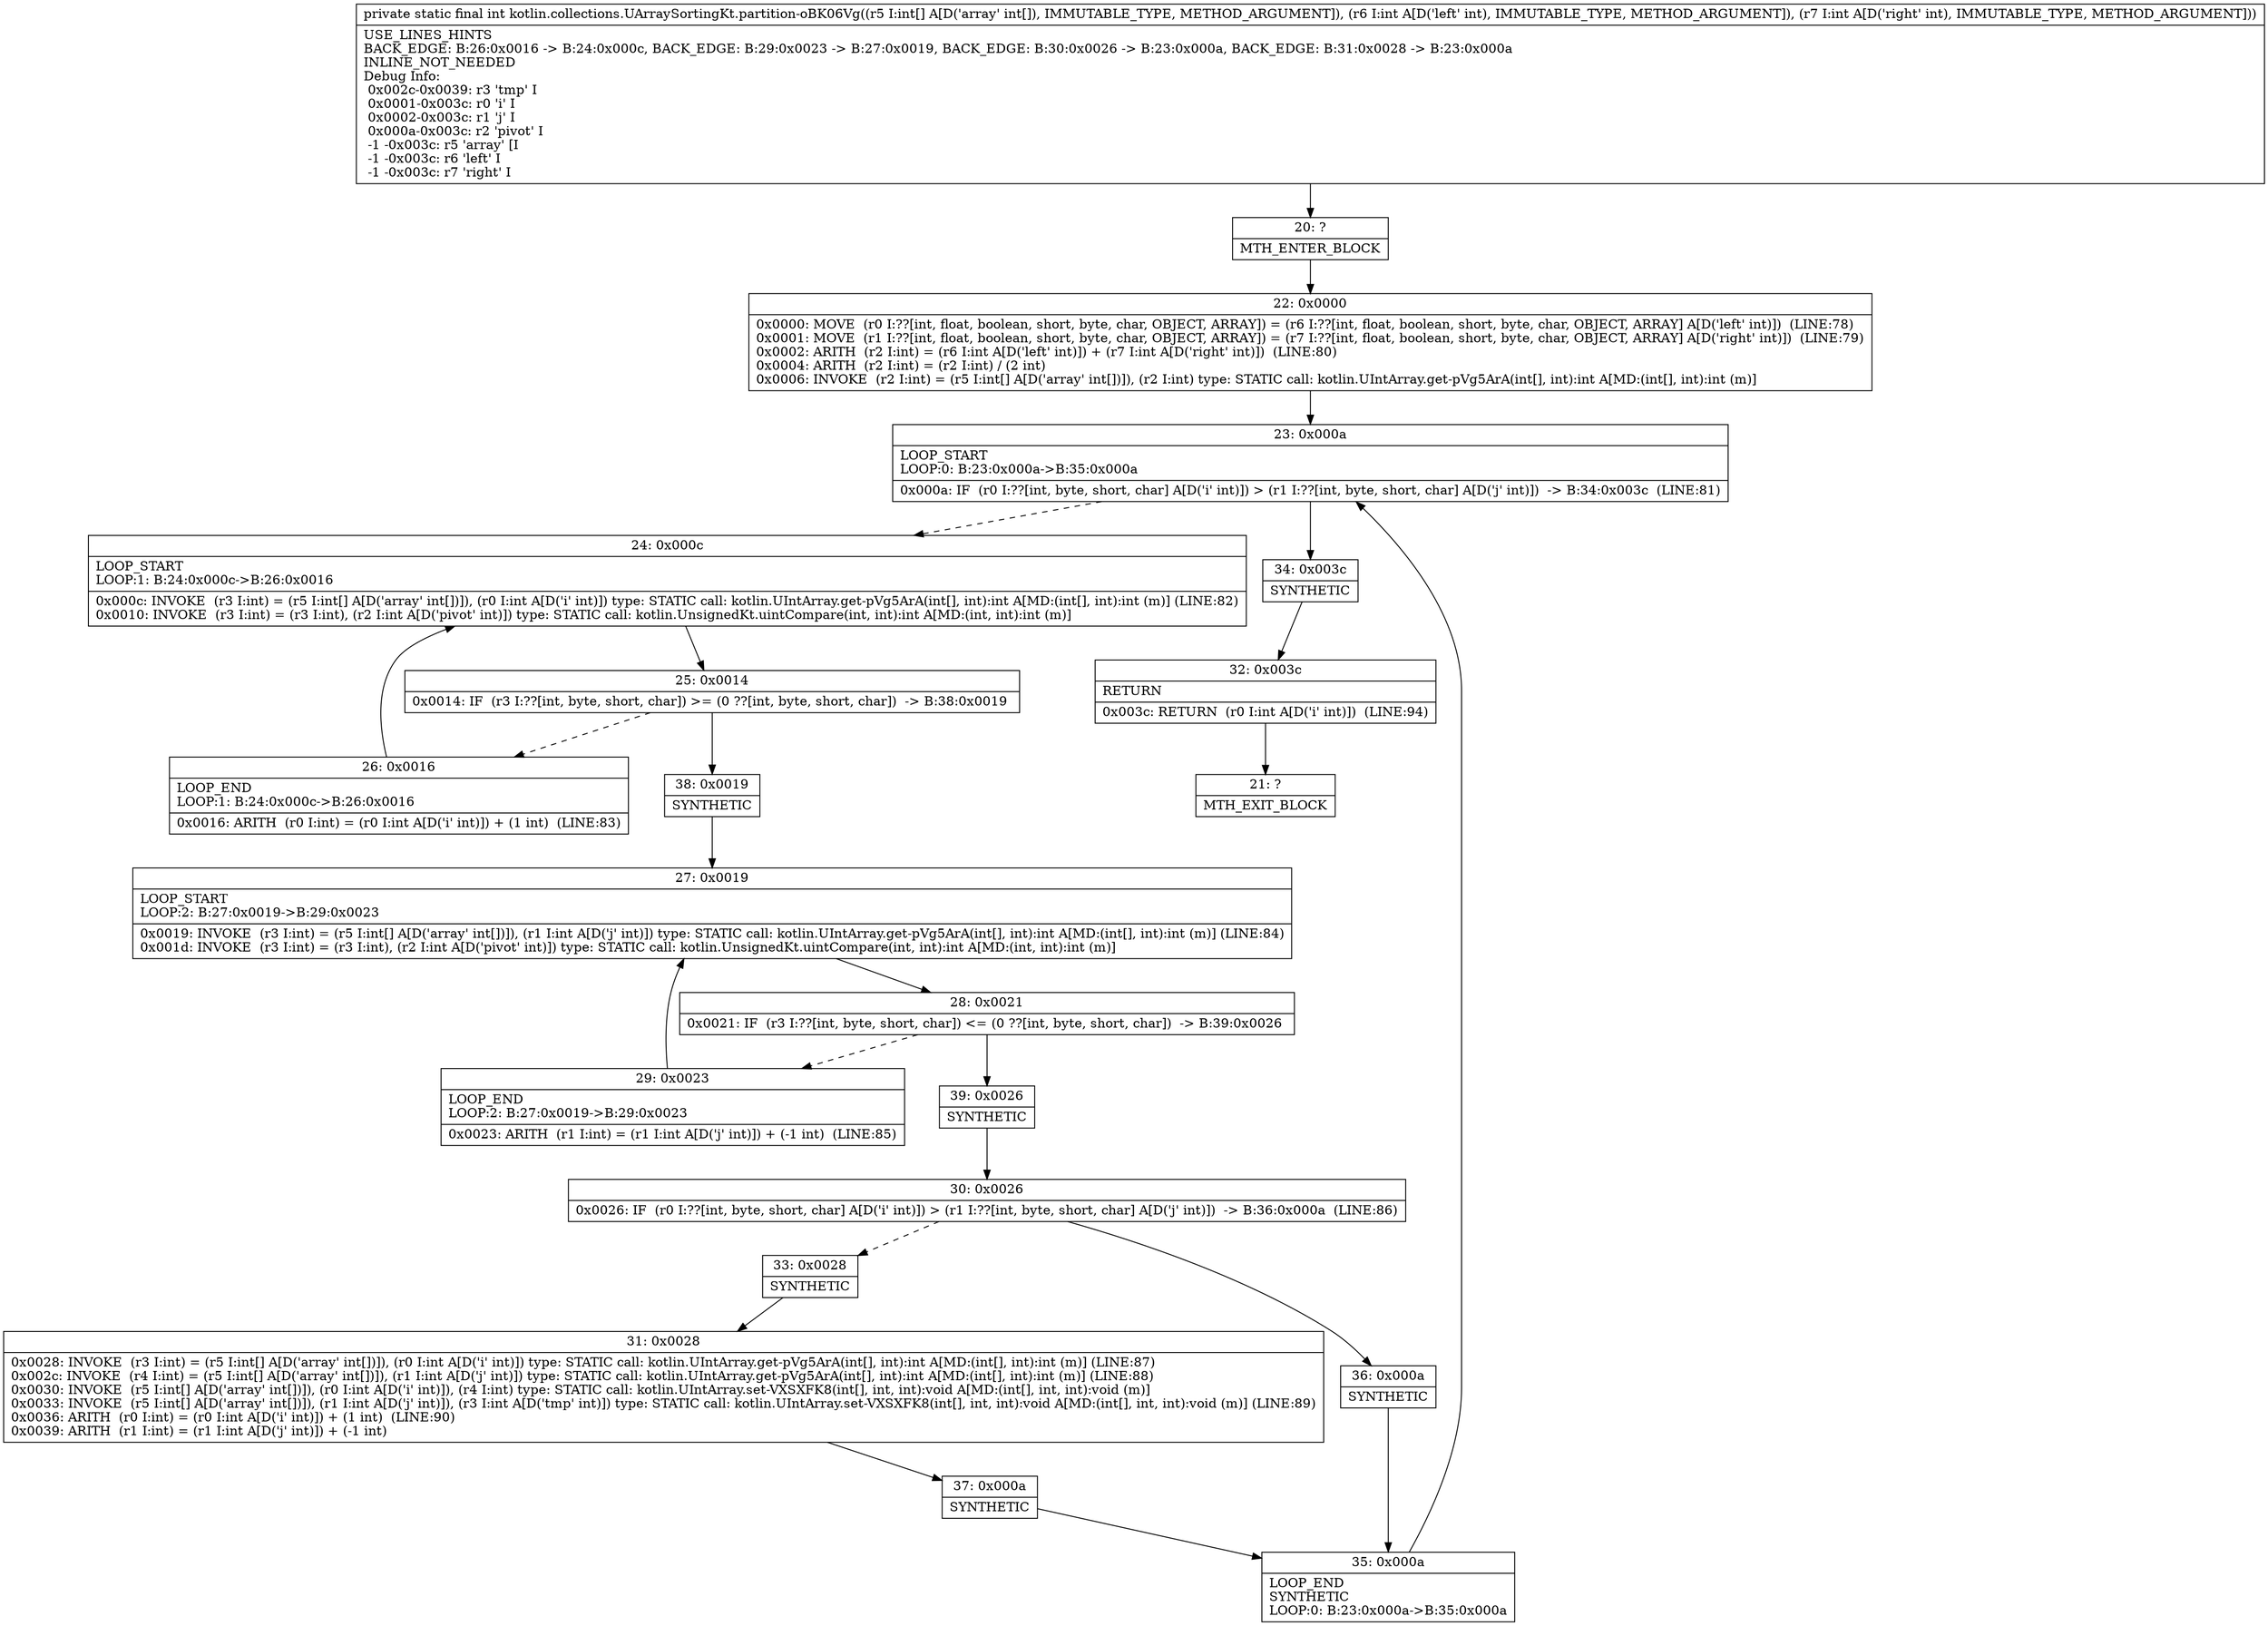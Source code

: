digraph "CFG forkotlin.collections.UArraySortingKt.partition\-oBK06Vg([III)I" {
Node_20 [shape=record,label="{20\:\ ?|MTH_ENTER_BLOCK\l}"];
Node_22 [shape=record,label="{22\:\ 0x0000|0x0000: MOVE  (r0 I:??[int, float, boolean, short, byte, char, OBJECT, ARRAY]) = (r6 I:??[int, float, boolean, short, byte, char, OBJECT, ARRAY] A[D('left' int)])  (LINE:78)\l0x0001: MOVE  (r1 I:??[int, float, boolean, short, byte, char, OBJECT, ARRAY]) = (r7 I:??[int, float, boolean, short, byte, char, OBJECT, ARRAY] A[D('right' int)])  (LINE:79)\l0x0002: ARITH  (r2 I:int) = (r6 I:int A[D('left' int)]) + (r7 I:int A[D('right' int)])  (LINE:80)\l0x0004: ARITH  (r2 I:int) = (r2 I:int) \/ (2 int) \l0x0006: INVOKE  (r2 I:int) = (r5 I:int[] A[D('array' int[])]), (r2 I:int) type: STATIC call: kotlin.UIntArray.get\-pVg5ArA(int[], int):int A[MD:(int[], int):int (m)]\l}"];
Node_23 [shape=record,label="{23\:\ 0x000a|LOOP_START\lLOOP:0: B:23:0x000a\-\>B:35:0x000a\l|0x000a: IF  (r0 I:??[int, byte, short, char] A[D('i' int)]) \> (r1 I:??[int, byte, short, char] A[D('j' int)])  \-\> B:34:0x003c  (LINE:81)\l}"];
Node_24 [shape=record,label="{24\:\ 0x000c|LOOP_START\lLOOP:1: B:24:0x000c\-\>B:26:0x0016\l|0x000c: INVOKE  (r3 I:int) = (r5 I:int[] A[D('array' int[])]), (r0 I:int A[D('i' int)]) type: STATIC call: kotlin.UIntArray.get\-pVg5ArA(int[], int):int A[MD:(int[], int):int (m)] (LINE:82)\l0x0010: INVOKE  (r3 I:int) = (r3 I:int), (r2 I:int A[D('pivot' int)]) type: STATIC call: kotlin.UnsignedKt.uintCompare(int, int):int A[MD:(int, int):int (m)]\l}"];
Node_25 [shape=record,label="{25\:\ 0x0014|0x0014: IF  (r3 I:??[int, byte, short, char]) \>= (0 ??[int, byte, short, char])  \-\> B:38:0x0019 \l}"];
Node_26 [shape=record,label="{26\:\ 0x0016|LOOP_END\lLOOP:1: B:24:0x000c\-\>B:26:0x0016\l|0x0016: ARITH  (r0 I:int) = (r0 I:int A[D('i' int)]) + (1 int)  (LINE:83)\l}"];
Node_38 [shape=record,label="{38\:\ 0x0019|SYNTHETIC\l}"];
Node_27 [shape=record,label="{27\:\ 0x0019|LOOP_START\lLOOP:2: B:27:0x0019\-\>B:29:0x0023\l|0x0019: INVOKE  (r3 I:int) = (r5 I:int[] A[D('array' int[])]), (r1 I:int A[D('j' int)]) type: STATIC call: kotlin.UIntArray.get\-pVg5ArA(int[], int):int A[MD:(int[], int):int (m)] (LINE:84)\l0x001d: INVOKE  (r3 I:int) = (r3 I:int), (r2 I:int A[D('pivot' int)]) type: STATIC call: kotlin.UnsignedKt.uintCompare(int, int):int A[MD:(int, int):int (m)]\l}"];
Node_28 [shape=record,label="{28\:\ 0x0021|0x0021: IF  (r3 I:??[int, byte, short, char]) \<= (0 ??[int, byte, short, char])  \-\> B:39:0x0026 \l}"];
Node_29 [shape=record,label="{29\:\ 0x0023|LOOP_END\lLOOP:2: B:27:0x0019\-\>B:29:0x0023\l|0x0023: ARITH  (r1 I:int) = (r1 I:int A[D('j' int)]) + (\-1 int)  (LINE:85)\l}"];
Node_39 [shape=record,label="{39\:\ 0x0026|SYNTHETIC\l}"];
Node_30 [shape=record,label="{30\:\ 0x0026|0x0026: IF  (r0 I:??[int, byte, short, char] A[D('i' int)]) \> (r1 I:??[int, byte, short, char] A[D('j' int)])  \-\> B:36:0x000a  (LINE:86)\l}"];
Node_33 [shape=record,label="{33\:\ 0x0028|SYNTHETIC\l}"];
Node_31 [shape=record,label="{31\:\ 0x0028|0x0028: INVOKE  (r3 I:int) = (r5 I:int[] A[D('array' int[])]), (r0 I:int A[D('i' int)]) type: STATIC call: kotlin.UIntArray.get\-pVg5ArA(int[], int):int A[MD:(int[], int):int (m)] (LINE:87)\l0x002c: INVOKE  (r4 I:int) = (r5 I:int[] A[D('array' int[])]), (r1 I:int A[D('j' int)]) type: STATIC call: kotlin.UIntArray.get\-pVg5ArA(int[], int):int A[MD:(int[], int):int (m)] (LINE:88)\l0x0030: INVOKE  (r5 I:int[] A[D('array' int[])]), (r0 I:int A[D('i' int)]), (r4 I:int) type: STATIC call: kotlin.UIntArray.set\-VXSXFK8(int[], int, int):void A[MD:(int[], int, int):void (m)]\l0x0033: INVOKE  (r5 I:int[] A[D('array' int[])]), (r1 I:int A[D('j' int)]), (r3 I:int A[D('tmp' int)]) type: STATIC call: kotlin.UIntArray.set\-VXSXFK8(int[], int, int):void A[MD:(int[], int, int):void (m)] (LINE:89)\l0x0036: ARITH  (r0 I:int) = (r0 I:int A[D('i' int)]) + (1 int)  (LINE:90)\l0x0039: ARITH  (r1 I:int) = (r1 I:int A[D('j' int)]) + (\-1 int) \l}"];
Node_37 [shape=record,label="{37\:\ 0x000a|SYNTHETIC\l}"];
Node_35 [shape=record,label="{35\:\ 0x000a|LOOP_END\lSYNTHETIC\lLOOP:0: B:23:0x000a\-\>B:35:0x000a\l}"];
Node_36 [shape=record,label="{36\:\ 0x000a|SYNTHETIC\l}"];
Node_34 [shape=record,label="{34\:\ 0x003c|SYNTHETIC\l}"];
Node_32 [shape=record,label="{32\:\ 0x003c|RETURN\l|0x003c: RETURN  (r0 I:int A[D('i' int)])  (LINE:94)\l}"];
Node_21 [shape=record,label="{21\:\ ?|MTH_EXIT_BLOCK\l}"];
MethodNode[shape=record,label="{private static final int kotlin.collections.UArraySortingKt.partition\-oBK06Vg((r5 I:int[] A[D('array' int[]), IMMUTABLE_TYPE, METHOD_ARGUMENT]), (r6 I:int A[D('left' int), IMMUTABLE_TYPE, METHOD_ARGUMENT]), (r7 I:int A[D('right' int), IMMUTABLE_TYPE, METHOD_ARGUMENT]))  | USE_LINES_HINTS\lBACK_EDGE: B:26:0x0016 \-\> B:24:0x000c, BACK_EDGE: B:29:0x0023 \-\> B:27:0x0019, BACK_EDGE: B:30:0x0026 \-\> B:23:0x000a, BACK_EDGE: B:31:0x0028 \-\> B:23:0x000a\lINLINE_NOT_NEEDED\lDebug Info:\l  0x002c\-0x0039: r3 'tmp' I\l  0x0001\-0x003c: r0 'i' I\l  0x0002\-0x003c: r1 'j' I\l  0x000a\-0x003c: r2 'pivot' I\l  \-1 \-0x003c: r5 'array' [I\l  \-1 \-0x003c: r6 'left' I\l  \-1 \-0x003c: r7 'right' I\l}"];
MethodNode -> Node_20;Node_20 -> Node_22;
Node_22 -> Node_23;
Node_23 -> Node_24[style=dashed];
Node_23 -> Node_34;
Node_24 -> Node_25;
Node_25 -> Node_26[style=dashed];
Node_25 -> Node_38;
Node_26 -> Node_24;
Node_38 -> Node_27;
Node_27 -> Node_28;
Node_28 -> Node_29[style=dashed];
Node_28 -> Node_39;
Node_29 -> Node_27;
Node_39 -> Node_30;
Node_30 -> Node_33[style=dashed];
Node_30 -> Node_36;
Node_33 -> Node_31;
Node_31 -> Node_37;
Node_37 -> Node_35;
Node_35 -> Node_23;
Node_36 -> Node_35;
Node_34 -> Node_32;
Node_32 -> Node_21;
}

